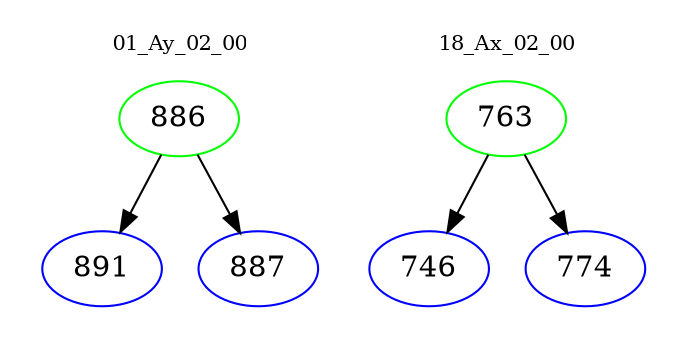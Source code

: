 digraph{
subgraph cluster_0 {
color = white
label = "01_Ay_02_00";
fontsize=10;
T0_886 [label="886", color="green"]
T0_886 -> T0_891 [color="black"]
T0_891 [label="891", color="blue"]
T0_886 -> T0_887 [color="black"]
T0_887 [label="887", color="blue"]
}
subgraph cluster_1 {
color = white
label = "18_Ax_02_00";
fontsize=10;
T1_763 [label="763", color="green"]
T1_763 -> T1_746 [color="black"]
T1_746 [label="746", color="blue"]
T1_763 -> T1_774 [color="black"]
T1_774 [label="774", color="blue"]
}
}
